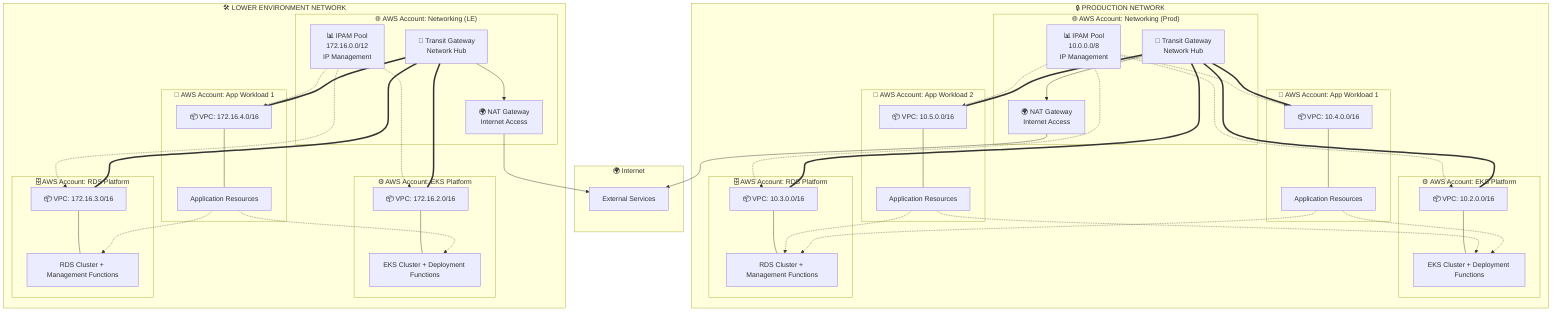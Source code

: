 flowchart TB
    subgraph Internet["🌍 Internet"]
        ExtServices["External Services"]
    end

    subgraph ProdNetwork["🔒 PRODUCTION NETWORK"]
        subgraph NetAcctProd["🌐 AWS Account: Networking (Prod)"]
            TGWProd["🔗 Transit Gateway<br/>Network Hub"]
            NATProd["🌍 NAT Gateway<br/>Internet Access"]
            IPAMProd["📊 IPAM Pool<br/>10.0.0.0/8<br/>IP Management"]
        end
        
        subgraph EKSAcctProd["⚙️ AWS Account: EKS Platform"]
            EKSVPCProd["📦 VPC: 10.2.0.0/16"]
            EKSProd["EKS Cluster + Deployment Functions"]
        end
        
        subgraph RDSAcctProd["🗄️ AWS Account: RDS Platform"]
            RDSVPCProd["📦 VPC: 10.3.0.0/16"]
            RDSProd["RDS Cluster + Management Functions"]
        end
        
        subgraph App1AcctProd["📱 AWS Account: App Workload 1"]
            App1VPCProd["📦 VPC: 10.4.0.0/16"]
            App1ResProd["Application Resources"]
        end
        
        subgraph App2AcctProd["📱 AWS Account: App Workload 2"]
            App2VPCProd["📦 VPC: 10.5.0.0/16"]
            App2ResProd["Application Resources"]
        end
    end

    subgraph LENetwork["🛠️ LOWER ENVIRONMENT NETWORK"]
        subgraph NetAcctLE["🌐 AWS Account: Networking (LE)"]
            TGWLE["🔗 Transit Gateway<br/>Network Hub"]
            NATLE["🌍 NAT Gateway<br/>Internet Access"]
            IPAMLE["📊 IPAM Pool<br/>172.16.0.0/12<br/>IP Management"]
        end
        
        subgraph EKSAcctLE["⚙️ AWS Account: EKS Platform"]
            EKSVPCLENet["📦 VPC: 172.16.2.0/16"]
            EKSLENet["EKS Cluster + Deployment Functions"]
        end
        
        subgraph RDSAcctLE["🗄️ AWS Account: RDS Platform"]
            RDSVPCLENet["📦 VPC: 172.16.3.0/16"]
            RDSLENet["RDS Cluster + Management Functions"]
        end
        
        subgraph App1AcctLE["📱 AWS Account: App Workload 1"]
            App1VPCLENet["📦 VPC: 172.16.4.0/16"]
            App1ResLENet["Application Resources"]
        end
    end

    %% Production Network Connections
    TGWProd === EKSVPCProd
    TGWProd === RDSVPCProd
    TGWProd === App1VPCProd
    TGWProd === App2VPCProd
    TGWProd --> NATProd
    
    %% LE Network Connections
    TGWLE === EKSVPCLENet
    TGWLE === RDSVPCLENet
    TGWLE === App1VPCLENet
    TGWLE --> NATLE

    %% Internet Access
    NATProd --> ExtServices
    NATLE --> ExtServices

    %% IPAM Management
    IPAMProd -.-> EKSVPCProd
    IPAMProd -.-> RDSVPCProd
    IPAMProd -.-> App1VPCProd
    IPAMProd -.-> App2VPCProd
    
    IPAMLE -.-> EKSVPCLENet
    IPAMLE -.-> RDSVPCLENet
    IPAMLE -.-> App1VPCLENet

    %% Platform Service Communication (within same network)
    App1ResProd -.-> EKSProd
    App1ResProd -.-> RDSProd
    App2ResProd -.-> EKSProd
    App2ResProd -.-> RDSProd
    
    App1ResLENet -.-> EKSLENet
    App1ResLENet -.-> RDSLENet

    %% VPC Components
    EKSVPCProd --- EKSProd
    RDSVPCProd --- RDSProd
    App1VPCProd --- App1ResProd
    App2VPCProd --- App2ResProd
    
    EKSVPCLENet --- EKSLENet
    RDSVPCLENet --- RDSLENet
    App1VPCLENet --- App1ResLENet